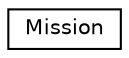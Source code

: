 digraph "Graphical Class Hierarchy"
{
 // LATEX_PDF_SIZE
  edge [fontname="Helvetica",fontsize="10",labelfontname="Helvetica",labelfontsize="10"];
  node [fontname="Helvetica",fontsize="10",shape=record];
  rankdir="LR";
  Node0 [label="Mission",height=0.2,width=0.4,color="black", fillcolor="white", style="filled",URL="$class_mission.html",tooltip="Mission Objects handled in Mission Handler for Game's Missions."];
}
